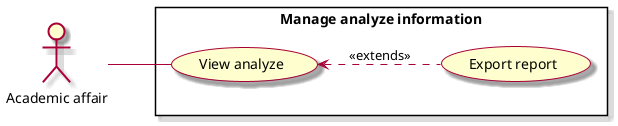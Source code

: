 @startuml ManageAnalyzeAndReportInfo
skin rose
left to right direction
actor "Academic affair" as aff
rectangle "Manage analyze information" {
  usecase "View analyze" as ViewAnalyze
  usecase "Export report" as ExportReport
}
aff -- ViewAnalyze
ExportReport .up.> ViewAnalyze: <<extends>>
@enduml